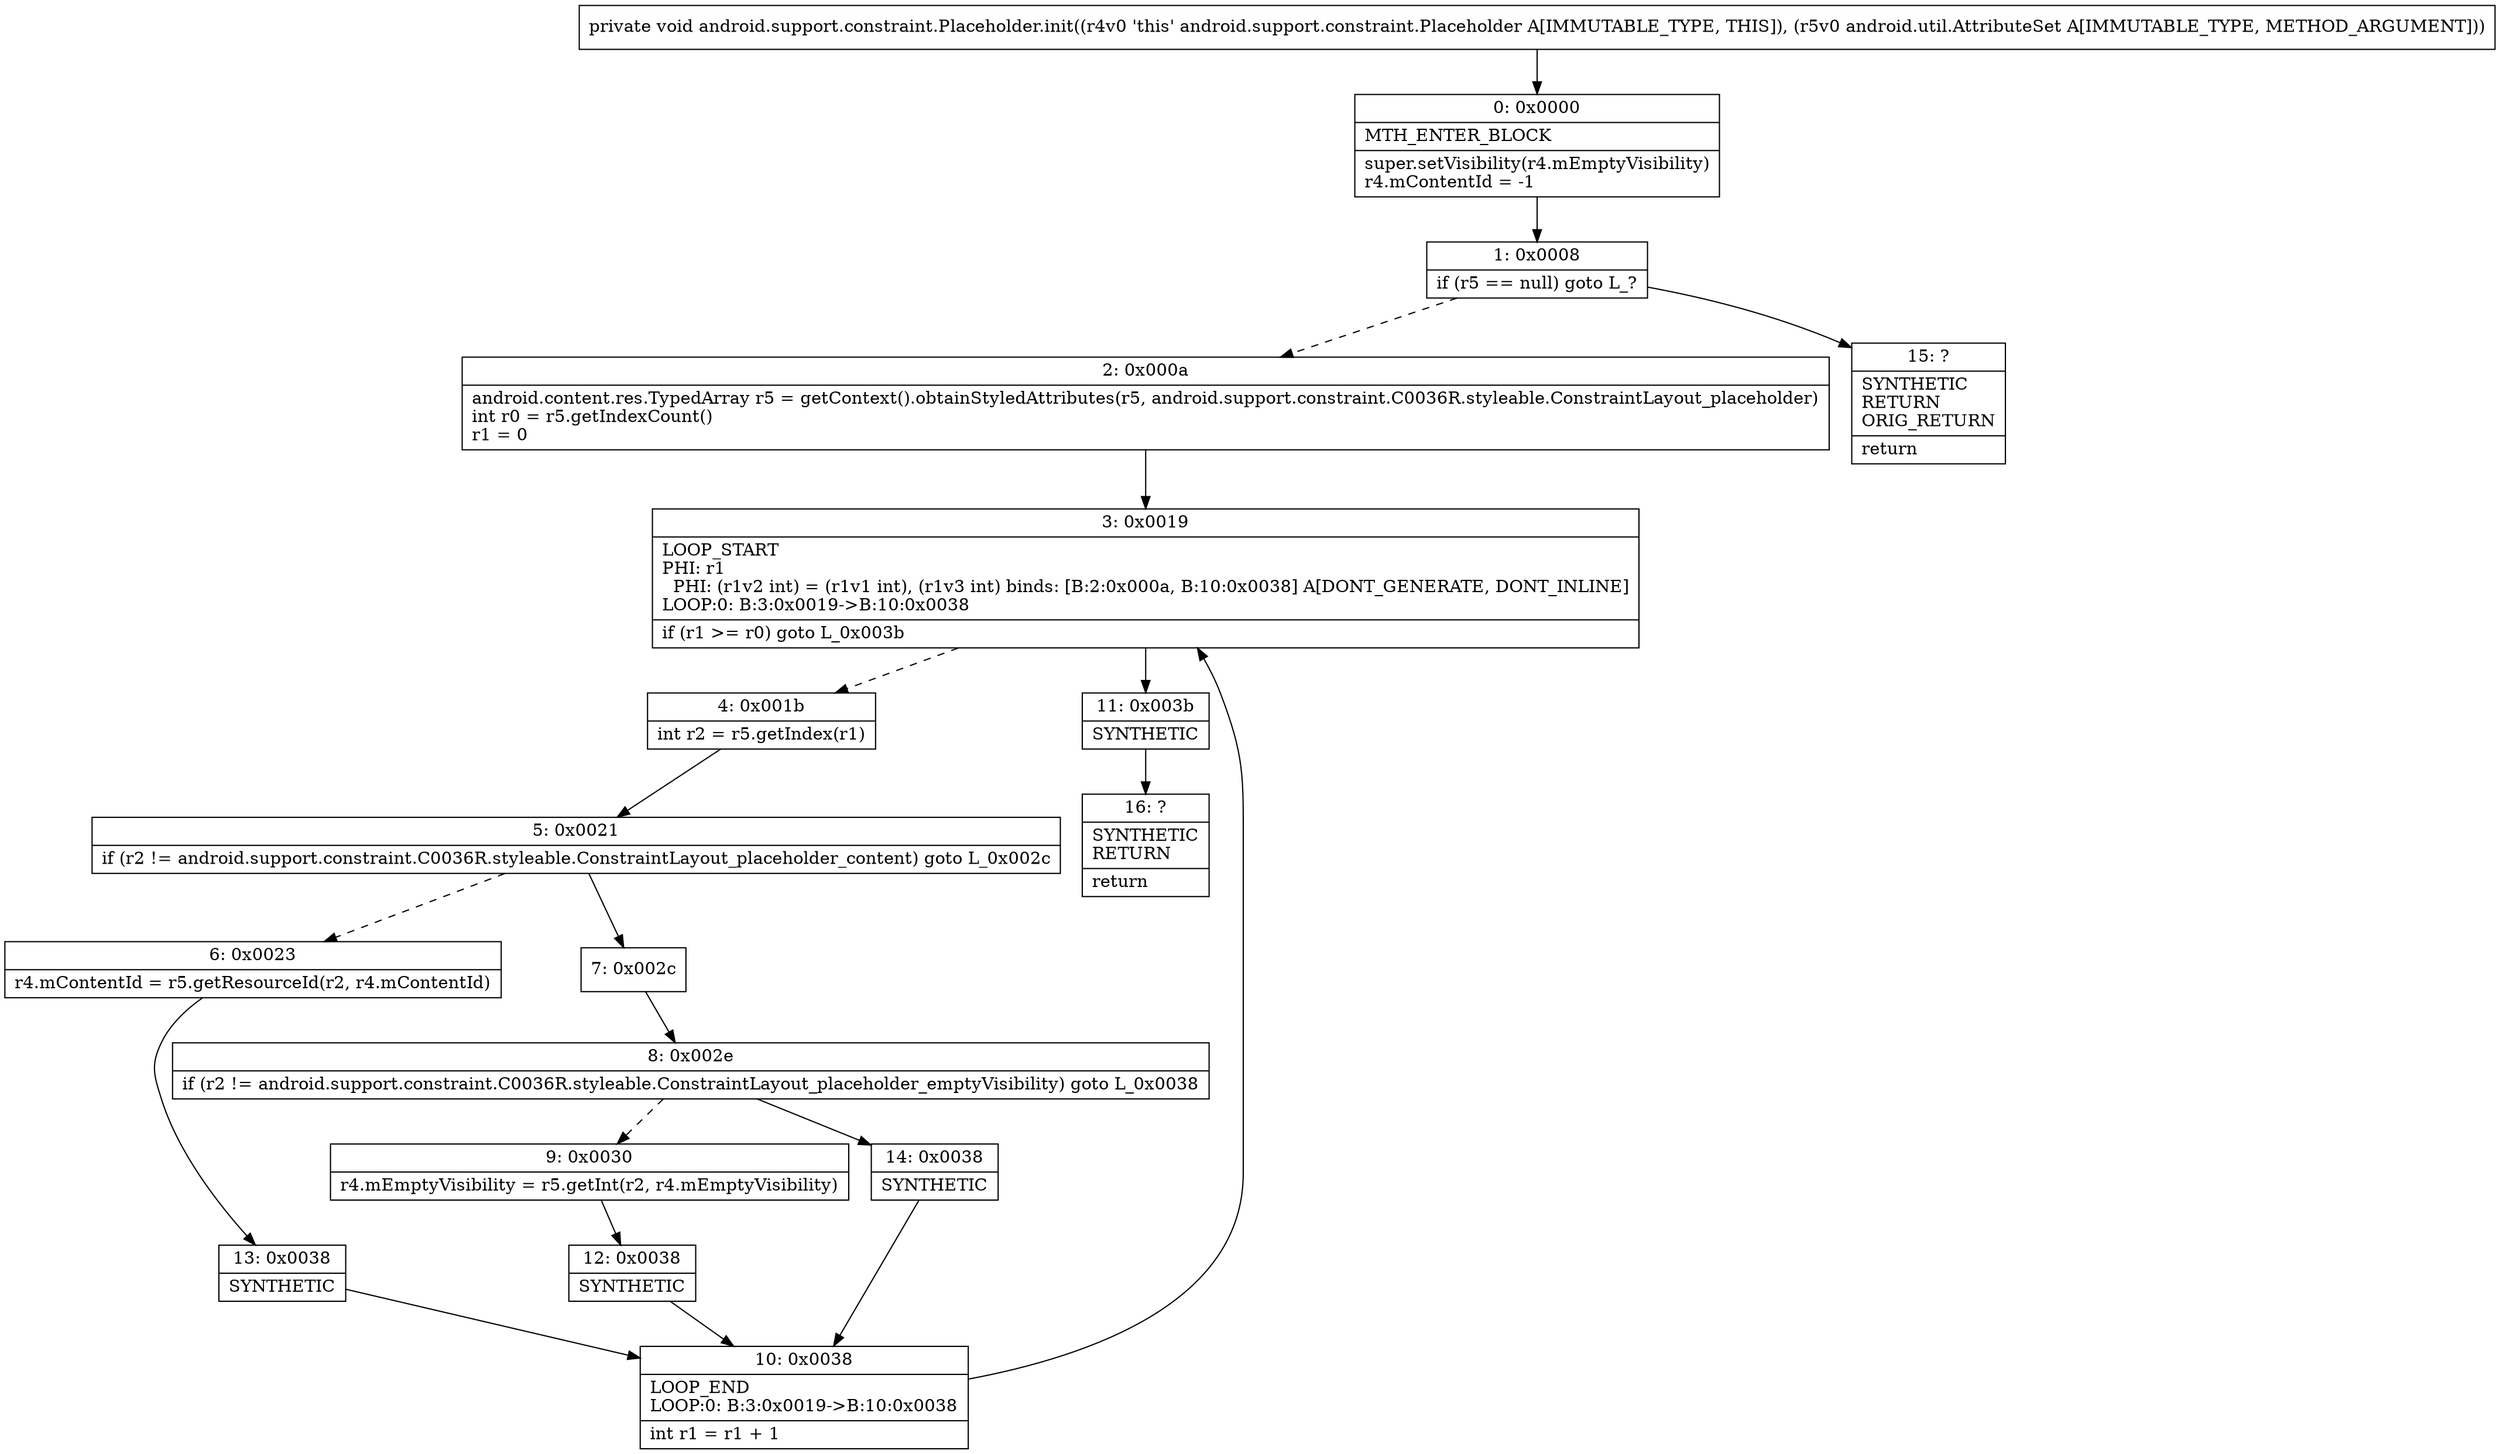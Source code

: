digraph "CFG forandroid.support.constraint.Placeholder.init(Landroid\/util\/AttributeSet;)V" {
Node_0 [shape=record,label="{0\:\ 0x0000|MTH_ENTER_BLOCK\l|super.setVisibility(r4.mEmptyVisibility)\lr4.mContentId = \-1\l}"];
Node_1 [shape=record,label="{1\:\ 0x0008|if (r5 == null) goto L_?\l}"];
Node_2 [shape=record,label="{2\:\ 0x000a|android.content.res.TypedArray r5 = getContext().obtainStyledAttributes(r5, android.support.constraint.C0036R.styleable.ConstraintLayout_placeholder)\lint r0 = r5.getIndexCount()\lr1 = 0\l}"];
Node_3 [shape=record,label="{3\:\ 0x0019|LOOP_START\lPHI: r1 \l  PHI: (r1v2 int) = (r1v1 int), (r1v3 int) binds: [B:2:0x000a, B:10:0x0038] A[DONT_GENERATE, DONT_INLINE]\lLOOP:0: B:3:0x0019\-\>B:10:0x0038\l|if (r1 \>= r0) goto L_0x003b\l}"];
Node_4 [shape=record,label="{4\:\ 0x001b|int r2 = r5.getIndex(r1)\l}"];
Node_5 [shape=record,label="{5\:\ 0x0021|if (r2 != android.support.constraint.C0036R.styleable.ConstraintLayout_placeholder_content) goto L_0x002c\l}"];
Node_6 [shape=record,label="{6\:\ 0x0023|r4.mContentId = r5.getResourceId(r2, r4.mContentId)\l}"];
Node_7 [shape=record,label="{7\:\ 0x002c}"];
Node_8 [shape=record,label="{8\:\ 0x002e|if (r2 != android.support.constraint.C0036R.styleable.ConstraintLayout_placeholder_emptyVisibility) goto L_0x0038\l}"];
Node_9 [shape=record,label="{9\:\ 0x0030|r4.mEmptyVisibility = r5.getInt(r2, r4.mEmptyVisibility)\l}"];
Node_10 [shape=record,label="{10\:\ 0x0038|LOOP_END\lLOOP:0: B:3:0x0019\-\>B:10:0x0038\l|int r1 = r1 + 1\l}"];
Node_11 [shape=record,label="{11\:\ 0x003b|SYNTHETIC\l}"];
Node_12 [shape=record,label="{12\:\ 0x0038|SYNTHETIC\l}"];
Node_13 [shape=record,label="{13\:\ 0x0038|SYNTHETIC\l}"];
Node_14 [shape=record,label="{14\:\ 0x0038|SYNTHETIC\l}"];
Node_15 [shape=record,label="{15\:\ ?|SYNTHETIC\lRETURN\lORIG_RETURN\l|return\l}"];
Node_16 [shape=record,label="{16\:\ ?|SYNTHETIC\lRETURN\l|return\l}"];
MethodNode[shape=record,label="{private void android.support.constraint.Placeholder.init((r4v0 'this' android.support.constraint.Placeholder A[IMMUTABLE_TYPE, THIS]), (r5v0 android.util.AttributeSet A[IMMUTABLE_TYPE, METHOD_ARGUMENT])) }"];
MethodNode -> Node_0;
Node_0 -> Node_1;
Node_1 -> Node_2[style=dashed];
Node_1 -> Node_15;
Node_2 -> Node_3;
Node_3 -> Node_4[style=dashed];
Node_3 -> Node_11;
Node_4 -> Node_5;
Node_5 -> Node_6[style=dashed];
Node_5 -> Node_7;
Node_6 -> Node_13;
Node_7 -> Node_8;
Node_8 -> Node_9[style=dashed];
Node_8 -> Node_14;
Node_9 -> Node_12;
Node_10 -> Node_3;
Node_11 -> Node_16;
Node_12 -> Node_10;
Node_13 -> Node_10;
Node_14 -> Node_10;
}

